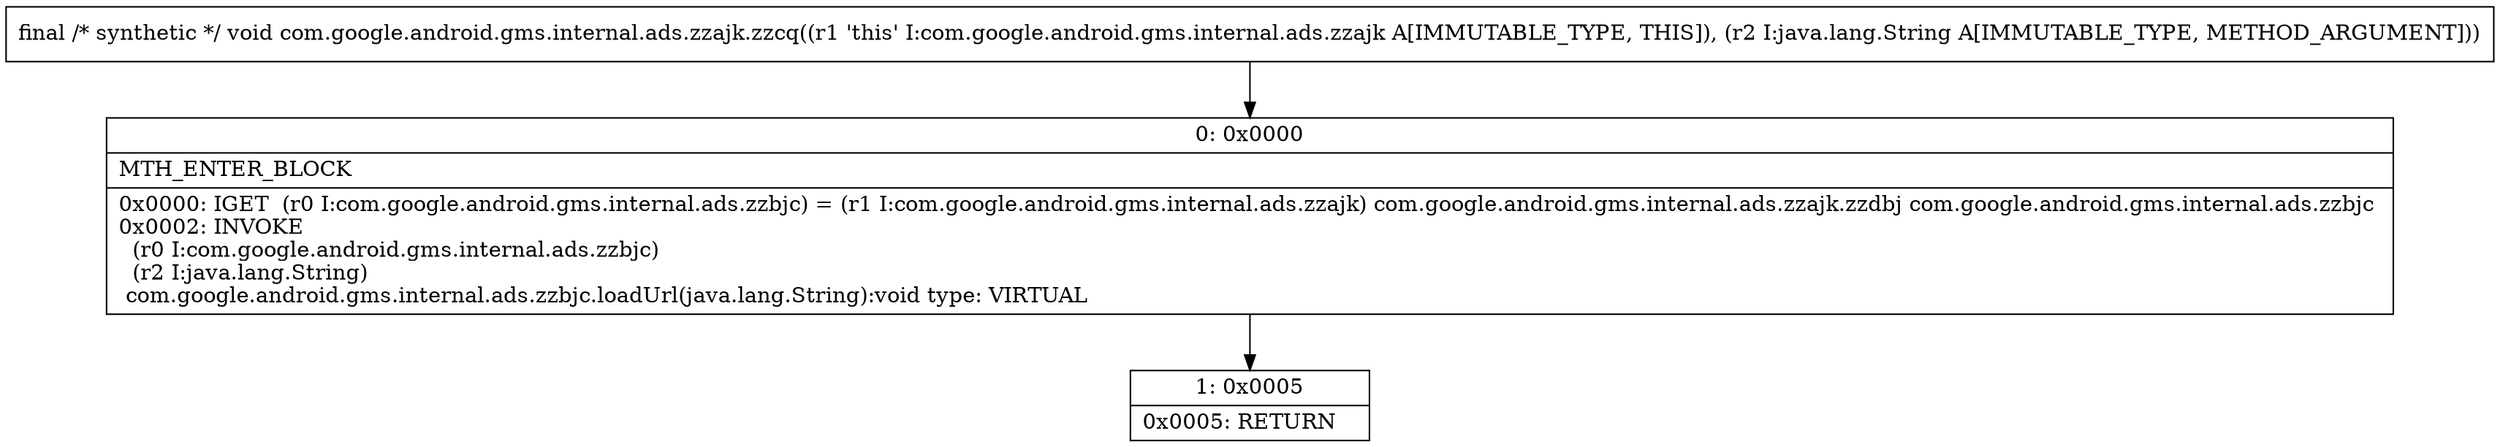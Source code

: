 digraph "CFG forcom.google.android.gms.internal.ads.zzajk.zzcq(Ljava\/lang\/String;)V" {
Node_0 [shape=record,label="{0\:\ 0x0000|MTH_ENTER_BLOCK\l|0x0000: IGET  (r0 I:com.google.android.gms.internal.ads.zzbjc) = (r1 I:com.google.android.gms.internal.ads.zzajk) com.google.android.gms.internal.ads.zzajk.zzdbj com.google.android.gms.internal.ads.zzbjc \l0x0002: INVOKE  \l  (r0 I:com.google.android.gms.internal.ads.zzbjc)\l  (r2 I:java.lang.String)\l com.google.android.gms.internal.ads.zzbjc.loadUrl(java.lang.String):void type: VIRTUAL \l}"];
Node_1 [shape=record,label="{1\:\ 0x0005|0x0005: RETURN   \l}"];
MethodNode[shape=record,label="{final \/* synthetic *\/ void com.google.android.gms.internal.ads.zzajk.zzcq((r1 'this' I:com.google.android.gms.internal.ads.zzajk A[IMMUTABLE_TYPE, THIS]), (r2 I:java.lang.String A[IMMUTABLE_TYPE, METHOD_ARGUMENT])) }"];
MethodNode -> Node_0;
Node_0 -> Node_1;
}

